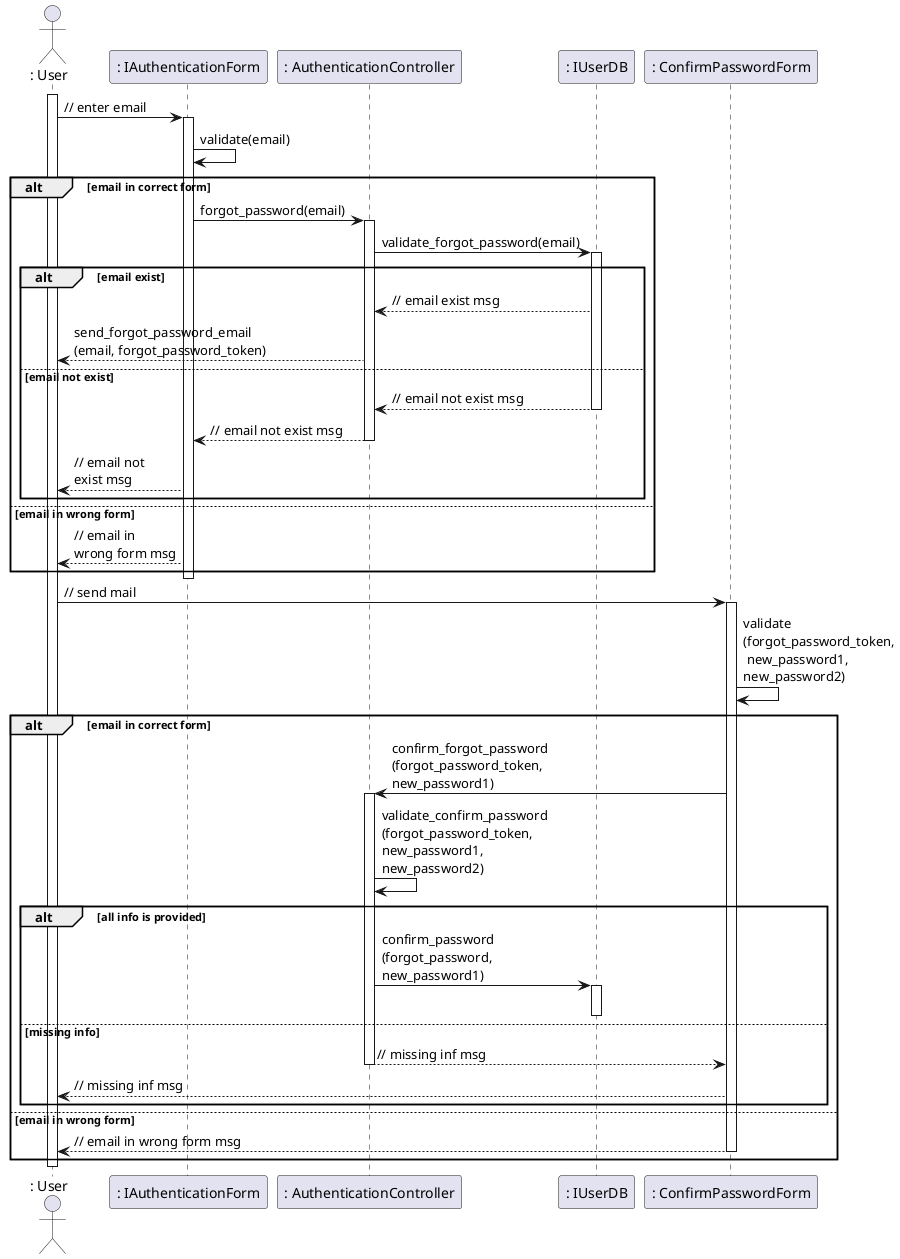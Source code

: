 @startuml
actor ": User"

activate ": User"
": User" -> ": IAuthenticationForm" : // enter email
activate ": IAuthenticationForm"
": IAuthenticationForm" -> ": IAuthenticationForm" : validate(email)

alt email in correct form

": IAuthenticationForm" -> ": AuthenticationController" : forgot_password(email)

activate ": AuthenticationController"
": AuthenticationController" -> ": IUserDB" : validate_forgot_password(email)
activate ": IUserDB"

alt email exist
": IUserDB" --> ": AuthenticationController" : // email exist msg
": AuthenticationController" --> ": User" : send_forgot_password_email\n(email, forgot_password_token)
else email not exist

": IUserDB" --> ": AuthenticationController" : // email not exist msg
deactivate ": IUserDB"
": AuthenticationController" --> ": IAuthenticationForm" : // email not exist msg
deactivate ": AuthenticationController"
": IAuthenticationForm" --> ": User" : // email not \nexist msg
end

else email in wrong form
": IAuthenticationForm" --> ": User" : // email in \nwrong form msg

end
deactivate ": IAuthenticationForm"
": User" -> ": ConfirmPasswordForm" :  // send mail
activate ": ConfirmPasswordForm"
": ConfirmPasswordForm" -> ": ConfirmPasswordForm" : validate\n(forgot_password_token,\n new_password1, \nnew_password2)
alt email in correct form

": ConfirmPasswordForm" -> ": AuthenticationController" : confirm_forgot_password\n(forgot_password_token, \nnew_password1)
activate ": AuthenticationController"
": AuthenticationController" -> ": AuthenticationController" : validate_confirm_password\n(forgot_password_token, \nnew_password1, \nnew_password2)


alt all info is provided
": AuthenticationController" -> ": IUserDB" : confirm_password\n(forgot_password, \nnew_password1)

activate ": IUserDB"
deactivate ": IUserDB"
else missing info
": AuthenticationController" --> ": ConfirmPasswordForm" : // missing inf msg
deactivate ": AuthenticationController"
": ConfirmPasswordForm" --> ": User" : // missing inf msg
end
else email in wrong form
": ConfirmPasswordForm" --> ": User" : // email in wrong form msg
deactivate ": ConfirmPasswordForm"
end
deactivate ": User"
@enduml